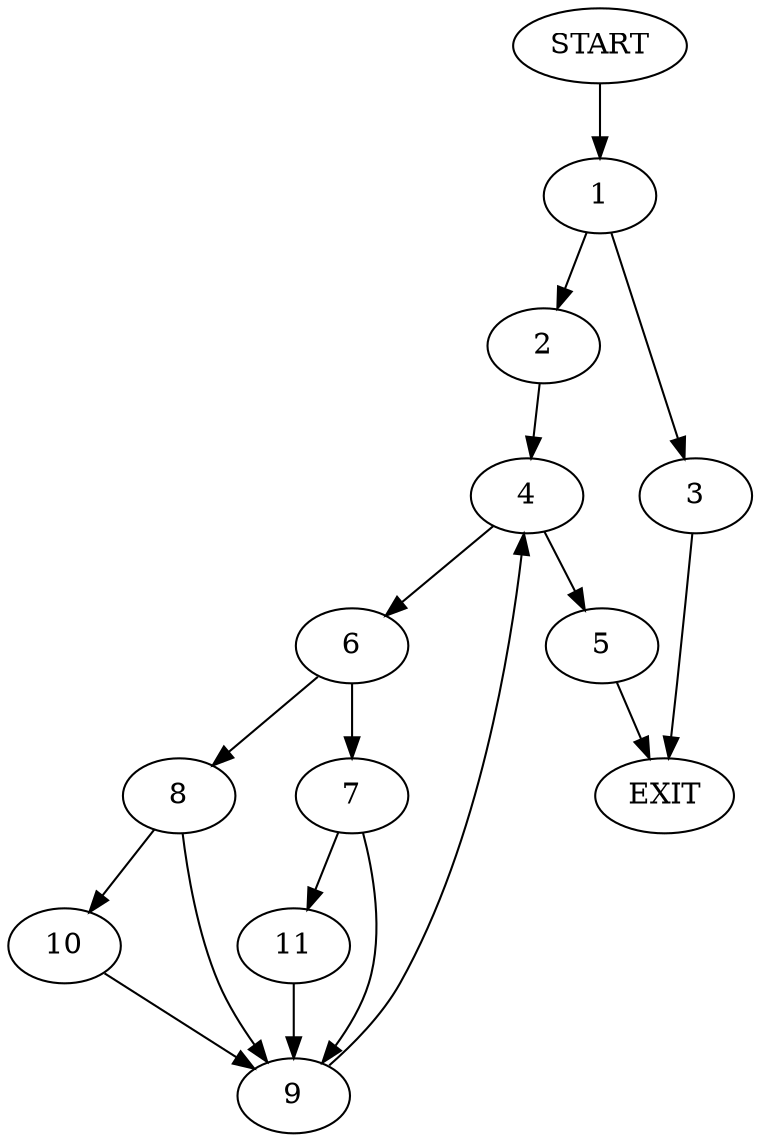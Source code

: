 digraph {
0 [label="START"]
12 [label="EXIT"]
0 -> 1
1 -> 2
1 -> 3
3 -> 12
2 -> 4
4 -> 5
4 -> 6
5 -> 12
6 -> 7
6 -> 8
8 -> 9
8 -> 10
7 -> 11
7 -> 9
9 -> 4
10 -> 9
11 -> 9
}

